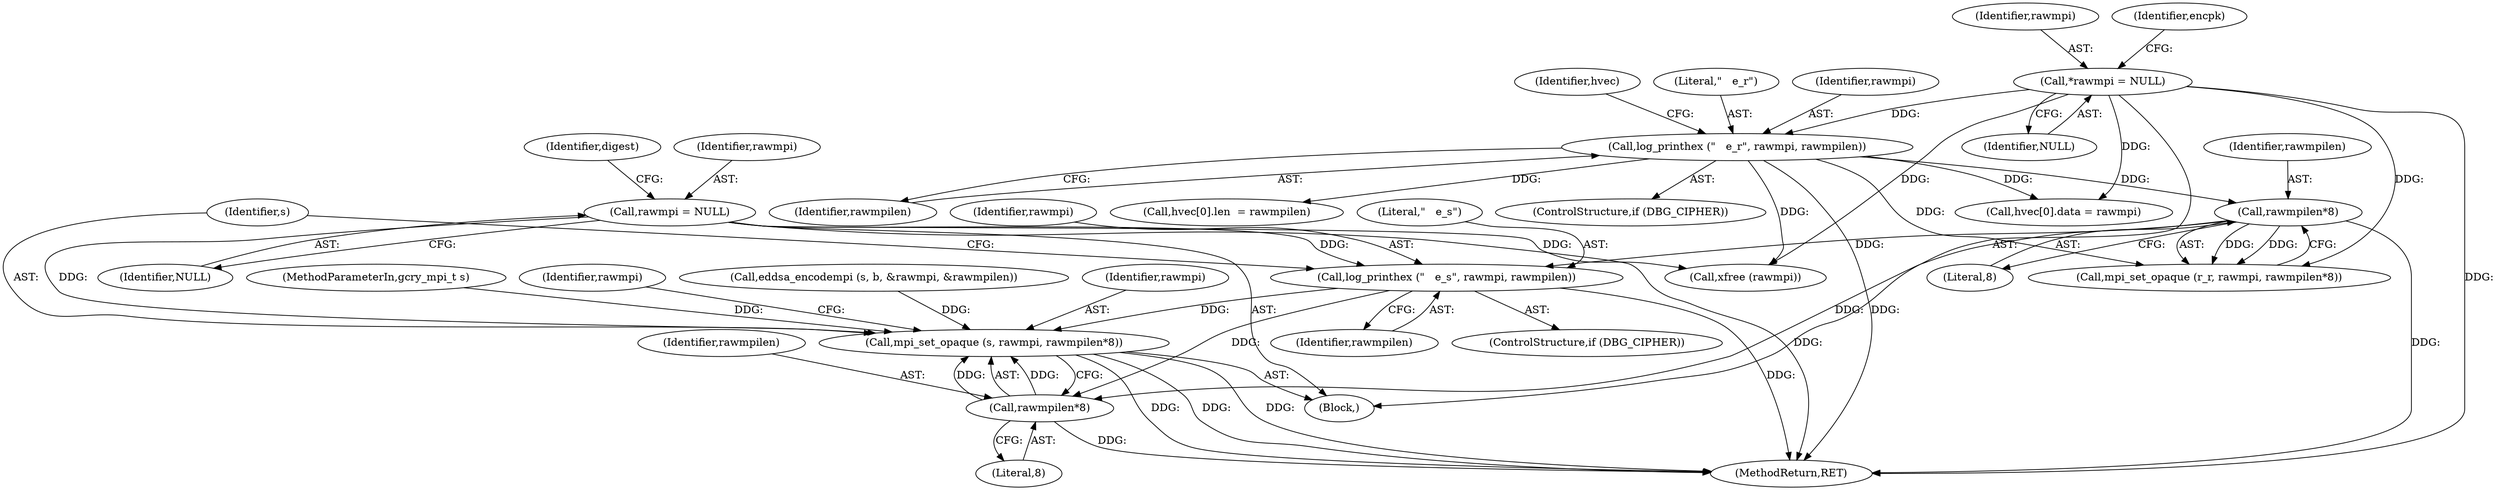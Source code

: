 digraph "0_gnupg_5a22de904a0a366ae79f03ff1e13a1232a89e26b@pointer" {
"1000569" [label="(Call,log_printhex (\"   e_s\", rawmpi, rawmpilen))"];
"1000520" [label="(Call,rawmpi = NULL)"];
"1000517" [label="(Call,rawmpilen*8)"];
"1000434" [label="(Call,log_printhex (\"   e_r\", rawmpi, rawmpilen))"];
"1000134" [label="(Call,*rawmpi = NULL)"];
"1000573" [label="(Call,mpi_set_opaque (s, rawmpi, rawmpilen*8))"];
"1000576" [label="(Call,rawmpilen*8)"];
"1000136" [label="(Identifier,NULL)"];
"1000438" [label="(Call,hvec[0].data = rawmpi)"];
"1000576" [label="(Call,rawmpilen*8)"];
"1000571" [label="(Identifier,rawmpi)"];
"1000521" [label="(Identifier,rawmpi)"];
"1000524" [label="(Identifier,digest)"];
"1000517" [label="(Call,rawmpilen*8)"];
"1000574" [label="(Identifier,s)"];
"1000580" [label="(Identifier,rawmpi)"];
"1000578" [label="(Literal,8)"];
"1000557" [label="(Call,eddsa_encodempi (s, b, &rawmpi, &rawmpilen))"];
"1000134" [label="(Call,*rawmpi = NULL)"];
"1000520" [label="(Call,rawmpi = NULL)"];
"1000519" [label="(Literal,8)"];
"1000441" [label="(Identifier,hvec)"];
"1000573" [label="(Call,mpi_set_opaque (s, rawmpi, rawmpilen*8))"];
"1000575" [label="(Identifier,rawmpi)"];
"1000567" [label="(ControlStructure,if (DBG_CIPHER))"];
"1000610" [label="(MethodReturn,RET)"];
"1000577" [label="(Identifier,rawmpilen)"];
"1000135" [label="(Identifier,rawmpi)"];
"1000570" [label="(Literal,\"   e_s\")"];
"1000522" [label="(Identifier,NULL)"];
"1000572" [label="(Identifier,rawmpilen)"];
"1000569" [label="(Call,log_printhex (\"   e_s\", rawmpi, rawmpilen))"];
"1000437" [label="(Identifier,rawmpilen)"];
"1000434" [label="(Call,log_printhex (\"   e_r\", rawmpi, rawmpilen))"];
"1000115" [label="(MethodParameterIn,gcry_mpi_t s)"];
"1000518" [label="(Identifier,rawmpilen)"];
"1000435" [label="(Literal,\"   e_r\")"];
"1000140" [label="(Identifier,encpk)"];
"1000514" [label="(Call,mpi_set_opaque (r_r, rawmpi, rawmpilen*8))"];
"1000452" [label="(Call,hvec[0].len  = rawmpilen)"];
"1000432" [label="(ControlStructure,if (DBG_CIPHER))"];
"1000606" [label="(Call,xfree (rawmpi))"];
"1000436" [label="(Identifier,rawmpi)"];
"1000118" [label="(Block,)"];
"1000569" -> "1000567"  [label="AST: "];
"1000569" -> "1000572"  [label="CFG: "];
"1000570" -> "1000569"  [label="AST: "];
"1000571" -> "1000569"  [label="AST: "];
"1000572" -> "1000569"  [label="AST: "];
"1000574" -> "1000569"  [label="CFG: "];
"1000569" -> "1000610"  [label="DDG: "];
"1000520" -> "1000569"  [label="DDG: "];
"1000517" -> "1000569"  [label="DDG: "];
"1000569" -> "1000573"  [label="DDG: "];
"1000569" -> "1000576"  [label="DDG: "];
"1000520" -> "1000118"  [label="AST: "];
"1000520" -> "1000522"  [label="CFG: "];
"1000521" -> "1000520"  [label="AST: "];
"1000522" -> "1000520"  [label="AST: "];
"1000524" -> "1000520"  [label="CFG: "];
"1000520" -> "1000610"  [label="DDG: "];
"1000520" -> "1000573"  [label="DDG: "];
"1000520" -> "1000606"  [label="DDG: "];
"1000517" -> "1000514"  [label="AST: "];
"1000517" -> "1000519"  [label="CFG: "];
"1000518" -> "1000517"  [label="AST: "];
"1000519" -> "1000517"  [label="AST: "];
"1000514" -> "1000517"  [label="CFG: "];
"1000517" -> "1000610"  [label="DDG: "];
"1000517" -> "1000514"  [label="DDG: "];
"1000517" -> "1000514"  [label="DDG: "];
"1000434" -> "1000517"  [label="DDG: "];
"1000517" -> "1000576"  [label="DDG: "];
"1000434" -> "1000432"  [label="AST: "];
"1000434" -> "1000437"  [label="CFG: "];
"1000435" -> "1000434"  [label="AST: "];
"1000436" -> "1000434"  [label="AST: "];
"1000437" -> "1000434"  [label="AST: "];
"1000441" -> "1000434"  [label="CFG: "];
"1000434" -> "1000610"  [label="DDG: "];
"1000134" -> "1000434"  [label="DDG: "];
"1000434" -> "1000438"  [label="DDG: "];
"1000434" -> "1000452"  [label="DDG: "];
"1000434" -> "1000514"  [label="DDG: "];
"1000434" -> "1000606"  [label="DDG: "];
"1000134" -> "1000118"  [label="AST: "];
"1000134" -> "1000136"  [label="CFG: "];
"1000135" -> "1000134"  [label="AST: "];
"1000136" -> "1000134"  [label="AST: "];
"1000140" -> "1000134"  [label="CFG: "];
"1000134" -> "1000610"  [label="DDG: "];
"1000134" -> "1000438"  [label="DDG: "];
"1000134" -> "1000514"  [label="DDG: "];
"1000134" -> "1000606"  [label="DDG: "];
"1000573" -> "1000118"  [label="AST: "];
"1000573" -> "1000576"  [label="CFG: "];
"1000574" -> "1000573"  [label="AST: "];
"1000575" -> "1000573"  [label="AST: "];
"1000576" -> "1000573"  [label="AST: "];
"1000580" -> "1000573"  [label="CFG: "];
"1000573" -> "1000610"  [label="DDG: "];
"1000573" -> "1000610"  [label="DDG: "];
"1000573" -> "1000610"  [label="DDG: "];
"1000557" -> "1000573"  [label="DDG: "];
"1000115" -> "1000573"  [label="DDG: "];
"1000576" -> "1000573"  [label="DDG: "];
"1000576" -> "1000573"  [label="DDG: "];
"1000576" -> "1000578"  [label="CFG: "];
"1000577" -> "1000576"  [label="AST: "];
"1000578" -> "1000576"  [label="AST: "];
"1000576" -> "1000610"  [label="DDG: "];
}
